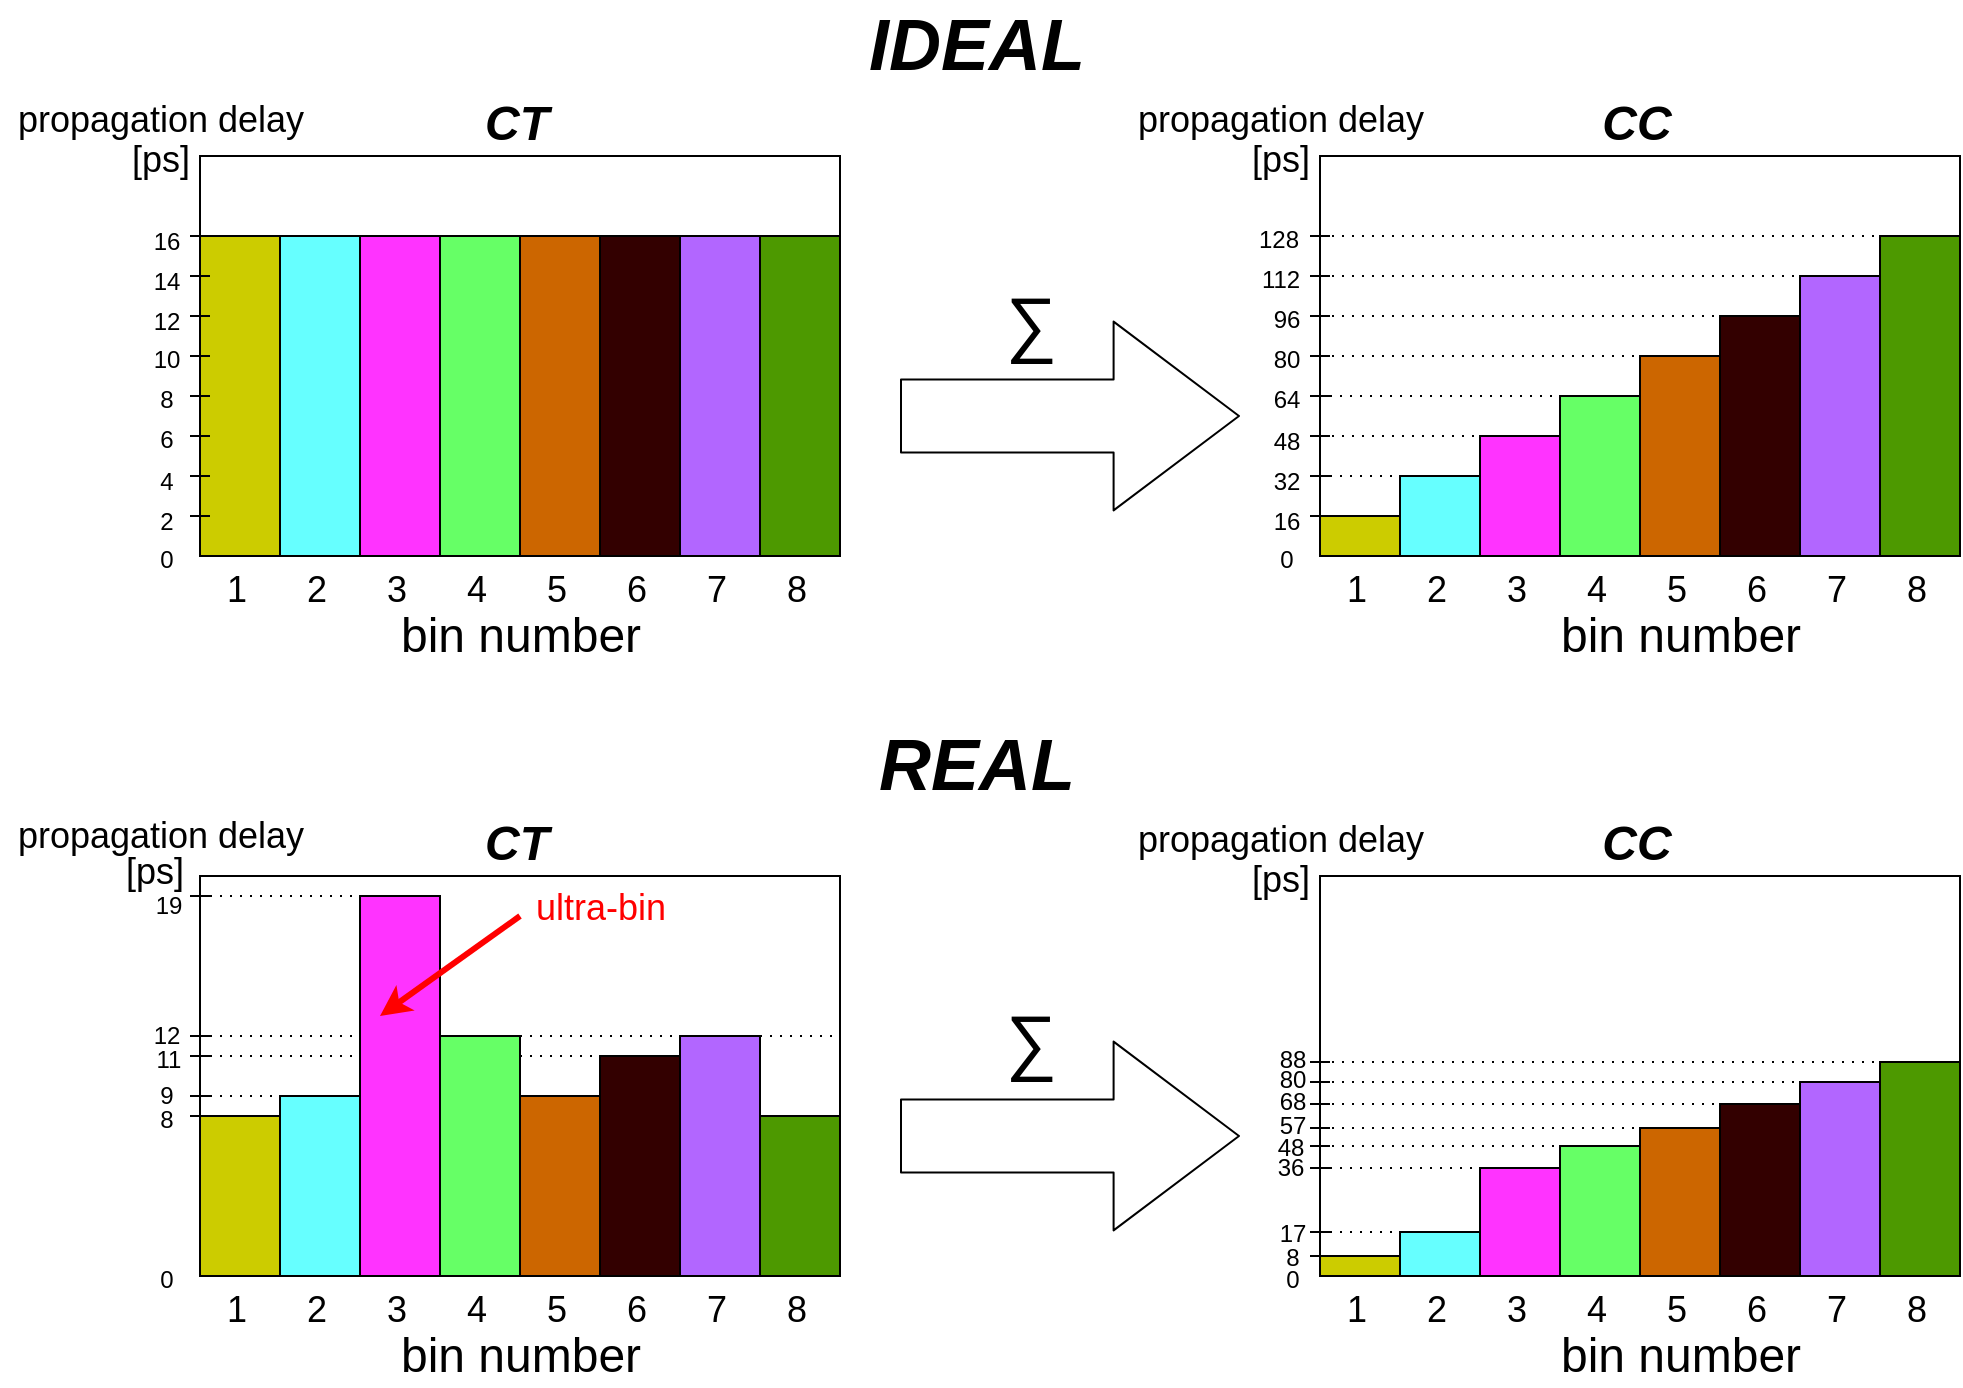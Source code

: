 <mxfile>
    <diagram id="7if9bwsA6u-m23UGoA0P" name="Page-1">
        <mxGraphModel dx="2536" dy="872" grid="1" gridSize="10" guides="1" tooltips="1" connect="1" arrows="1" fold="1" page="1" pageScale="1" pageWidth="850" pageHeight="1100" math="0" shadow="0">
            <root>
                <mxCell id="0"/>
                <mxCell id="1" parent="0"/>
                <mxCell id="2" value="" style="rounded=0;whiteSpace=wrap;html=1;fillColor=none;strokeWidth=1;" parent="1" vertex="1">
                    <mxGeometry x="40" y="80" width="320" height="200" as="geometry"/>
                </mxCell>
                <mxCell id="3" value="&lt;b&gt;&lt;i&gt;&lt;font style=&quot;font-size: 24px&quot; color=&quot;#000000&quot;&gt;CT&lt;/font&gt;&lt;/i&gt;&lt;/b&gt;" style="text;html=1;resizable=0;autosize=1;align=center;verticalAlign=middle;points=[];fillColor=none;strokeColor=none;rounded=0;dashed=1;" parent="1" vertex="1">
                    <mxGeometry x="173" y="54" width="50" height="20" as="geometry"/>
                </mxCell>
                <mxCell id="4" value="" style="rounded=0;whiteSpace=wrap;html=1;fillColor=none;strokeWidth=1;" parent="1" vertex="1">
                    <mxGeometry x="600" y="80" width="320" height="200" as="geometry"/>
                </mxCell>
                <mxCell id="5" value="&lt;b&gt;&lt;i&gt;&lt;font style=&quot;font-size: 24px&quot; color=&quot;#000000&quot;&gt;CC&lt;/font&gt;&lt;/i&gt;&lt;/b&gt;" style="text;html=1;resizable=0;autosize=1;align=center;verticalAlign=middle;points=[];fillColor=none;strokeColor=none;rounded=0;dashed=1;" parent="1" vertex="1">
                    <mxGeometry x="733" y="54" width="50" height="20" as="geometry"/>
                </mxCell>
                <mxCell id="6" value="" style="shape=flexArrow;endArrow=classic;html=1;fontSize=24;width=36.552;endSize=20.566;endWidth=56.861;strokeColor=#000000;" parent="1" edge="1">
                    <mxGeometry width="50" height="50" relative="1" as="geometry">
                        <mxPoint x="390" y="210" as="sourcePoint"/>
                        <mxPoint x="560" y="210" as="targetPoint"/>
                    </mxGeometry>
                </mxCell>
                <mxCell id="9" value="&lt;font color=&quot;#000000&quot; style=&quot;font-size: 18px&quot;&gt;[ps]&lt;/font&gt;" style="text;html=1;resizable=0;autosize=1;align=center;verticalAlign=middle;points=[];fillColor=none;strokeColor=none;rounded=0;dashed=1;fontSize=24;" parent="1" vertex="1">
                    <mxGeometry y="60" width="40" height="40" as="geometry"/>
                </mxCell>
                <mxCell id="11" value="&lt;font color=&quot;#000000&quot;&gt;bin number&lt;/font&gt;" style="text;html=1;resizable=0;autosize=1;align=center;verticalAlign=middle;points=[];fillColor=none;strokeColor=none;rounded=0;dashed=1;fontSize=24;" parent="1" vertex="1">
                    <mxGeometry x="130" y="305" width="140" height="30" as="geometry"/>
                </mxCell>
                <mxCell id="12" value="&lt;font color=&quot;#000000&quot;&gt;bin number&lt;/font&gt;" style="text;html=1;resizable=0;autosize=1;align=center;verticalAlign=middle;points=[];fillColor=none;strokeColor=none;rounded=0;dashed=1;fontSize=24;" parent="1" vertex="1">
                    <mxGeometry x="710" y="305" width="140" height="30" as="geometry"/>
                </mxCell>
                <mxCell id="13" value="" style="rounded=0;whiteSpace=wrap;html=1;fontSize=24;fontColor=#000000;strokeWidth=1;fillColor=#CCCC00;" parent="1" vertex="1">
                    <mxGeometry x="40" y="120" width="40" height="160" as="geometry"/>
                </mxCell>
                <mxCell id="14" value="" style="rounded=0;whiteSpace=wrap;html=1;fontSize=24;fontColor=#000000;strokeWidth=1;fillColor=#66FFFF;" parent="1" vertex="1">
                    <mxGeometry x="80" y="120" width="40" height="160" as="geometry"/>
                </mxCell>
                <mxCell id="15" value="" style="rounded=0;whiteSpace=wrap;html=1;fontSize=24;fontColor=#000000;strokeWidth=1;fillColor=#FF33FF;" parent="1" vertex="1">
                    <mxGeometry x="120" y="120" width="40" height="160" as="geometry"/>
                </mxCell>
                <mxCell id="16" value="" style="rounded=0;whiteSpace=wrap;html=1;fontSize=24;fontColor=#000000;strokeWidth=1;fillColor=#66FF66;" parent="1" vertex="1">
                    <mxGeometry x="160" y="120" width="40" height="160" as="geometry"/>
                </mxCell>
                <mxCell id="17" value="" style="rounded=0;whiteSpace=wrap;html=1;fontSize=24;fontColor=#000000;strokeWidth=1;fillColor=#CC6600;" parent="1" vertex="1">
                    <mxGeometry x="200" y="120" width="40" height="160" as="geometry"/>
                </mxCell>
                <mxCell id="18" value="" style="rounded=0;whiteSpace=wrap;html=1;fontSize=24;fontColor=#000000;strokeWidth=1;fillColor=#330000;" parent="1" vertex="1">
                    <mxGeometry x="240" y="120" width="40" height="160" as="geometry"/>
                </mxCell>
                <mxCell id="19" value="" style="rounded=0;whiteSpace=wrap;html=1;fontSize=24;fontColor=#000000;strokeWidth=1;fillColor=#B266FF;" parent="1" vertex="1">
                    <mxGeometry x="280" y="120" width="40" height="160" as="geometry"/>
                </mxCell>
                <mxCell id="20" value="" style="rounded=0;whiteSpace=wrap;html=1;fontSize=24;fontColor=#000000;strokeWidth=1;fillColor=#4D9900;" parent="1" vertex="1">
                    <mxGeometry x="320" y="120" width="40" height="160" as="geometry"/>
                </mxCell>
                <mxCell id="22" value="" style="rounded=0;whiteSpace=wrap;html=1;fontSize=24;fontColor=#000000;strokeWidth=1;fillColor=#CCCC00;" parent="1" vertex="1">
                    <mxGeometry x="600" y="260" width="40" height="20" as="geometry"/>
                </mxCell>
                <mxCell id="23" value="" style="rounded=0;whiteSpace=wrap;html=1;fontSize=24;fontColor=#000000;strokeWidth=1;fillColor=#66FFFF;" parent="1" vertex="1">
                    <mxGeometry x="640" y="240" width="40" height="40" as="geometry"/>
                </mxCell>
                <mxCell id="24" value="" style="rounded=0;whiteSpace=wrap;html=1;fontSize=24;fontColor=#000000;strokeWidth=1;fillColor=#FF33FF;" parent="1" vertex="1">
                    <mxGeometry x="680" y="220" width="40" height="60" as="geometry"/>
                </mxCell>
                <mxCell id="25" value="" style="rounded=0;whiteSpace=wrap;html=1;fontSize=24;fontColor=#000000;strokeWidth=1;fillColor=#66FF66;" parent="1" vertex="1">
                    <mxGeometry x="720" y="200" width="40" height="80" as="geometry"/>
                </mxCell>
                <mxCell id="26" value="" style="rounded=0;whiteSpace=wrap;html=1;fontSize=24;fontColor=#000000;strokeWidth=1;fillColor=#CC6600;" parent="1" vertex="1">
                    <mxGeometry x="760" y="180" width="40" height="100" as="geometry"/>
                </mxCell>
                <mxCell id="27" value="" style="rounded=0;whiteSpace=wrap;html=1;fontSize=24;fontColor=#000000;strokeWidth=1;fillColor=#330000;" parent="1" vertex="1">
                    <mxGeometry x="800" y="160" width="40" height="120" as="geometry"/>
                </mxCell>
                <mxCell id="28" value="" style="rounded=0;whiteSpace=wrap;html=1;fontSize=24;fontColor=#000000;strokeWidth=1;fillColor=#B266FF;" parent="1" vertex="1">
                    <mxGeometry x="840" y="140" width="40" height="140" as="geometry"/>
                </mxCell>
                <mxCell id="29" value="" style="rounded=0;whiteSpace=wrap;html=1;fontSize=24;fontColor=#000000;strokeWidth=1;fillColor=#4D9900;" parent="1" vertex="1">
                    <mxGeometry x="880" y="120" width="40" height="160" as="geometry"/>
                </mxCell>
                <mxCell id="30" value="&lt;font style=&quot;font-size: 18px&quot;&gt;1&lt;/font&gt;" style="text;html=1;resizable=0;autosize=1;align=center;verticalAlign=middle;points=[];fillColor=none;strokeColor=none;rounded=0;fontSize=24;fontColor=#000000;" parent="1" vertex="1">
                    <mxGeometry x="43" y="275" width="30" height="40" as="geometry"/>
                </mxCell>
                <mxCell id="31" value="&lt;font style=&quot;font-size: 18px&quot;&gt;2&lt;/font&gt;" style="text;html=1;resizable=0;autosize=1;align=center;verticalAlign=middle;points=[];fillColor=none;strokeColor=none;rounded=0;fontSize=24;fontColor=#000000;" parent="1" vertex="1">
                    <mxGeometry x="83" y="275" width="30" height="40" as="geometry"/>
                </mxCell>
                <mxCell id="32" value="&lt;font style=&quot;font-size: 18px&quot;&gt;3&lt;/font&gt;" style="text;html=1;resizable=0;autosize=1;align=center;verticalAlign=middle;points=[];fillColor=none;strokeColor=none;rounded=0;fontSize=24;fontColor=#000000;" parent="1" vertex="1">
                    <mxGeometry x="123" y="275" width="30" height="40" as="geometry"/>
                </mxCell>
                <mxCell id="33" value="&lt;font style=&quot;font-size: 18px&quot;&gt;4&lt;/font&gt;" style="text;html=1;resizable=0;autosize=1;align=center;verticalAlign=middle;points=[];fillColor=none;strokeColor=none;rounded=0;fontSize=24;fontColor=#000000;" parent="1" vertex="1">
                    <mxGeometry x="163" y="275" width="30" height="40" as="geometry"/>
                </mxCell>
                <mxCell id="34" value="&lt;font style=&quot;font-size: 18px&quot;&gt;5&lt;/font&gt;" style="text;html=1;resizable=0;autosize=1;align=center;verticalAlign=middle;points=[];fillColor=none;strokeColor=none;rounded=0;fontSize=24;fontColor=#000000;" parent="1" vertex="1">
                    <mxGeometry x="203" y="275" width="30" height="40" as="geometry"/>
                </mxCell>
                <mxCell id="35" value="&lt;font style=&quot;font-size: 18px&quot;&gt;6&lt;/font&gt;" style="text;html=1;resizable=0;autosize=1;align=center;verticalAlign=middle;points=[];fillColor=none;strokeColor=none;rounded=0;fontSize=24;fontColor=#000000;" parent="1" vertex="1">
                    <mxGeometry x="243" y="275" width="30" height="40" as="geometry"/>
                </mxCell>
                <mxCell id="36" value="&lt;font style=&quot;font-size: 18px&quot;&gt;7&lt;/font&gt;" style="text;html=1;resizable=0;autosize=1;align=center;verticalAlign=middle;points=[];fillColor=none;strokeColor=none;rounded=0;fontSize=24;fontColor=#000000;" parent="1" vertex="1">
                    <mxGeometry x="283" y="275" width="30" height="40" as="geometry"/>
                </mxCell>
                <mxCell id="37" value="&lt;font style=&quot;font-size: 18px&quot;&gt;8&lt;/font&gt;" style="text;html=1;resizable=0;autosize=1;align=center;verticalAlign=middle;points=[];fillColor=none;strokeColor=none;rounded=0;fontSize=24;fontColor=#000000;" parent="1" vertex="1">
                    <mxGeometry x="323" y="275" width="30" height="40" as="geometry"/>
                </mxCell>
                <mxCell id="46" value="" style="endArrow=none;html=1;fontSize=24;fontColor=#000000;" parent="1" edge="1">
                    <mxGeometry width="50" height="50" relative="1" as="geometry">
                        <mxPoint x="35" y="260" as="sourcePoint"/>
                        <mxPoint x="45" y="260" as="targetPoint"/>
                    </mxGeometry>
                </mxCell>
                <mxCell id="55" value="" style="endArrow=none;html=1;fontSize=24;fontColor=#000000;" parent="1" edge="1">
                    <mxGeometry width="50" height="50" relative="1" as="geometry">
                        <mxPoint x="35" y="240" as="sourcePoint"/>
                        <mxPoint x="45" y="240" as="targetPoint"/>
                    </mxGeometry>
                </mxCell>
                <mxCell id="56" value="" style="endArrow=none;html=1;fontSize=24;fontColor=#000000;" parent="1" edge="1">
                    <mxGeometry width="50" height="50" relative="1" as="geometry">
                        <mxPoint x="35" y="220" as="sourcePoint"/>
                        <mxPoint x="45" y="220" as="targetPoint"/>
                    </mxGeometry>
                </mxCell>
                <mxCell id="57" value="" style="endArrow=none;html=1;fontSize=24;fontColor=#000000;" parent="1" edge="1">
                    <mxGeometry width="50" height="50" relative="1" as="geometry">
                        <mxPoint x="35" y="200" as="sourcePoint"/>
                        <mxPoint x="45" y="200" as="targetPoint"/>
                    </mxGeometry>
                </mxCell>
                <mxCell id="58" value="" style="endArrow=none;html=1;fontSize=24;fontColor=#000000;" parent="1" edge="1">
                    <mxGeometry width="50" height="50" relative="1" as="geometry">
                        <mxPoint x="35" y="180" as="sourcePoint"/>
                        <mxPoint x="45" y="180" as="targetPoint"/>
                    </mxGeometry>
                </mxCell>
                <mxCell id="59" value="" style="endArrow=none;html=1;fontSize=24;fontColor=#000000;" parent="1" edge="1">
                    <mxGeometry width="50" height="50" relative="1" as="geometry">
                        <mxPoint x="35" y="160" as="sourcePoint"/>
                        <mxPoint x="45" y="160" as="targetPoint"/>
                    </mxGeometry>
                </mxCell>
                <mxCell id="60" value="" style="endArrow=none;html=1;fontSize=24;fontColor=#000000;" parent="1" edge="1">
                    <mxGeometry width="50" height="50" relative="1" as="geometry">
                        <mxPoint x="35" y="140" as="sourcePoint"/>
                        <mxPoint x="45" y="140" as="targetPoint"/>
                    </mxGeometry>
                </mxCell>
                <mxCell id="61" value="" style="endArrow=none;html=1;fontSize=24;fontColor=#000000;" parent="1" edge="1">
                    <mxGeometry width="50" height="50" relative="1" as="geometry">
                        <mxPoint x="35" y="120" as="sourcePoint"/>
                        <mxPoint x="45" y="120" as="targetPoint"/>
                    </mxGeometry>
                </mxCell>
                <mxCell id="63" value="" style="endArrow=none;html=1;fontSize=24;fontColor=#000000;" parent="1" edge="1">
                    <mxGeometry width="50" height="50" relative="1" as="geometry">
                        <mxPoint x="595" y="260" as="sourcePoint"/>
                        <mxPoint x="605" y="260" as="targetPoint"/>
                    </mxGeometry>
                </mxCell>
                <mxCell id="64" value="" style="endArrow=none;html=1;fontSize=24;fontColor=#000000;" parent="1" edge="1">
                    <mxGeometry width="50" height="50" relative="1" as="geometry">
                        <mxPoint x="595" y="240" as="sourcePoint"/>
                        <mxPoint x="605" y="240" as="targetPoint"/>
                    </mxGeometry>
                </mxCell>
                <mxCell id="65" value="" style="endArrow=none;html=1;fontSize=24;fontColor=#000000;" parent="1" edge="1">
                    <mxGeometry width="50" height="50" relative="1" as="geometry">
                        <mxPoint x="595" y="220" as="sourcePoint"/>
                        <mxPoint x="605" y="220" as="targetPoint"/>
                    </mxGeometry>
                </mxCell>
                <mxCell id="66" value="" style="endArrow=none;html=1;fontSize=24;fontColor=#000000;" parent="1" edge="1">
                    <mxGeometry width="50" height="50" relative="1" as="geometry">
                        <mxPoint x="595" y="200" as="sourcePoint"/>
                        <mxPoint x="605" y="200" as="targetPoint"/>
                    </mxGeometry>
                </mxCell>
                <mxCell id="67" value="" style="endArrow=none;html=1;fontSize=24;fontColor=#000000;" parent="1" edge="1">
                    <mxGeometry width="50" height="50" relative="1" as="geometry">
                        <mxPoint x="595" y="180" as="sourcePoint"/>
                        <mxPoint x="605" y="180" as="targetPoint"/>
                    </mxGeometry>
                </mxCell>
                <mxCell id="68" value="" style="endArrow=none;html=1;fontSize=24;fontColor=#000000;" parent="1" edge="1">
                    <mxGeometry width="50" height="50" relative="1" as="geometry">
                        <mxPoint x="595" y="160" as="sourcePoint"/>
                        <mxPoint x="605" y="160" as="targetPoint"/>
                    </mxGeometry>
                </mxCell>
                <mxCell id="69" value="" style="endArrow=none;html=1;fontSize=24;fontColor=#000000;" parent="1" edge="1">
                    <mxGeometry width="50" height="50" relative="1" as="geometry">
                        <mxPoint x="595" y="140" as="sourcePoint"/>
                        <mxPoint x="605" y="140" as="targetPoint"/>
                    </mxGeometry>
                </mxCell>
                <mxCell id="70" value="" style="endArrow=none;html=1;fontSize=24;fontColor=#000000;" parent="1" edge="1">
                    <mxGeometry width="50" height="50" relative="1" as="geometry">
                        <mxPoint x="595" y="120" as="sourcePoint"/>
                        <mxPoint x="605" y="120" as="targetPoint"/>
                    </mxGeometry>
                </mxCell>
                <mxCell id="72" value="&lt;font style=&quot;font-size: 12px&quot;&gt;16&lt;/font&gt;" style="text;html=1;resizable=0;autosize=1;align=center;verticalAlign=middle;points=[];fillColor=none;strokeColor=none;rounded=0;fontSize=24;fontColor=#000000;" parent="1" vertex="1">
                    <mxGeometry x="8" y="99" width="30" height="40" as="geometry"/>
                </mxCell>
                <mxCell id="73" value="&lt;font style=&quot;font-size: 12px&quot;&gt;8&lt;/font&gt;" style="text;html=1;resizable=0;autosize=1;align=center;verticalAlign=middle;points=[];fillColor=none;strokeColor=none;rounded=0;fontSize=24;fontColor=#000000;" parent="1" vertex="1">
                    <mxGeometry x="13" y="178" width="20" height="40" as="geometry"/>
                </mxCell>
                <mxCell id="74" value="&lt;font color=&quot;#000000&quot; style=&quot;font-size: 18px&quot;&gt;propagation delay&lt;/font&gt;" style="text;html=1;resizable=0;autosize=1;align=center;verticalAlign=middle;points=[];fillColor=none;strokeColor=none;rounded=0;dashed=1;fontSize=24;" parent="1" vertex="1">
                    <mxGeometry x="-60" y="40" width="160" height="40" as="geometry"/>
                </mxCell>
                <mxCell id="75" value="&lt;font style=&quot;font-size: 12px&quot;&gt;0&lt;/font&gt;" style="text;html=1;resizable=0;autosize=1;align=center;verticalAlign=middle;points=[];fillColor=none;strokeColor=none;rounded=0;fontSize=24;fontColor=#000000;" parent="1" vertex="1">
                    <mxGeometry x="13" y="258" width="20" height="40" as="geometry"/>
                </mxCell>
                <mxCell id="76" value="&lt;font color=&quot;#000000&quot; style=&quot;font-size: 18px&quot;&gt;[ps]&lt;/font&gt;" style="text;html=1;resizable=0;autosize=1;align=center;verticalAlign=middle;points=[];fillColor=none;strokeColor=none;rounded=0;dashed=1;fontSize=24;" parent="1" vertex="1">
                    <mxGeometry x="560" y="60" width="40" height="40" as="geometry"/>
                </mxCell>
                <mxCell id="77" value="&lt;font color=&quot;#000000&quot; style=&quot;font-size: 18px&quot;&gt;propagation delay&lt;/font&gt;" style="text;html=1;resizable=0;autosize=1;align=center;verticalAlign=middle;points=[];fillColor=none;strokeColor=none;rounded=0;dashed=1;fontSize=24;" parent="1" vertex="1">
                    <mxGeometry x="500" y="40" width="160" height="40" as="geometry"/>
                </mxCell>
                <mxCell id="79" value="&lt;font style=&quot;font-size: 12px&quot;&gt;2&lt;/font&gt;" style="text;html=1;resizable=0;autosize=1;align=center;verticalAlign=middle;points=[];fillColor=none;strokeColor=none;rounded=0;fontSize=24;fontColor=#000000;" parent="1" vertex="1">
                    <mxGeometry x="13" y="239" width="20" height="40" as="geometry"/>
                </mxCell>
                <mxCell id="80" value="&lt;font style=&quot;font-size: 12px&quot;&gt;4&lt;/font&gt;" style="text;html=1;resizable=0;autosize=1;align=center;verticalAlign=middle;points=[];fillColor=none;strokeColor=none;rounded=0;fontSize=24;fontColor=#000000;" parent="1" vertex="1">
                    <mxGeometry x="13" y="219" width="20" height="40" as="geometry"/>
                </mxCell>
                <mxCell id="81" value="&lt;font style=&quot;font-size: 12px&quot;&gt;6&lt;/font&gt;" style="text;html=1;resizable=0;autosize=1;align=center;verticalAlign=middle;points=[];fillColor=none;strokeColor=none;rounded=0;fontSize=24;fontColor=#000000;" parent="1" vertex="1">
                    <mxGeometry x="13" y="198" width="20" height="40" as="geometry"/>
                </mxCell>
                <mxCell id="82" value="&lt;font style=&quot;font-size: 12px&quot;&gt;10&lt;/font&gt;" style="text;html=1;resizable=0;autosize=1;align=center;verticalAlign=middle;points=[];fillColor=none;strokeColor=none;rounded=0;fontSize=24;fontColor=#000000;" parent="1" vertex="1">
                    <mxGeometry x="8" y="158" width="30" height="40" as="geometry"/>
                </mxCell>
                <mxCell id="83" value="&lt;font style=&quot;font-size: 12px&quot;&gt;12&lt;/font&gt;" style="text;html=1;resizable=0;autosize=1;align=center;verticalAlign=middle;points=[];fillColor=none;strokeColor=none;rounded=0;fontSize=24;fontColor=#000000;" parent="1" vertex="1">
                    <mxGeometry x="8" y="139" width="30" height="40" as="geometry"/>
                </mxCell>
                <mxCell id="84" value="&lt;font style=&quot;font-size: 12px&quot;&gt;14&lt;/font&gt;" style="text;html=1;resizable=0;autosize=1;align=center;verticalAlign=middle;points=[];fillColor=none;strokeColor=none;rounded=0;fontSize=24;fontColor=#000000;" parent="1" vertex="1">
                    <mxGeometry x="8" y="119" width="30" height="40" as="geometry"/>
                </mxCell>
                <mxCell id="85" value="&lt;font style=&quot;font-size: 18px&quot;&gt;1&lt;/font&gt;" style="text;html=1;resizable=0;autosize=1;align=center;verticalAlign=middle;points=[];fillColor=none;strokeColor=none;rounded=0;fontSize=24;fontColor=#000000;" parent="1" vertex="1">
                    <mxGeometry x="603" y="275" width="30" height="40" as="geometry"/>
                </mxCell>
                <mxCell id="86" value="&lt;font style=&quot;font-size: 18px&quot;&gt;2&lt;/font&gt;" style="text;html=1;resizable=0;autosize=1;align=center;verticalAlign=middle;points=[];fillColor=none;strokeColor=none;rounded=0;fontSize=24;fontColor=#000000;" parent="1" vertex="1">
                    <mxGeometry x="643" y="275" width="30" height="40" as="geometry"/>
                </mxCell>
                <mxCell id="87" value="&lt;font style=&quot;font-size: 18px&quot;&gt;3&lt;/font&gt;" style="text;html=1;resizable=0;autosize=1;align=center;verticalAlign=middle;points=[];fillColor=none;strokeColor=none;rounded=0;fontSize=24;fontColor=#000000;" parent="1" vertex="1">
                    <mxGeometry x="683" y="275" width="30" height="40" as="geometry"/>
                </mxCell>
                <mxCell id="88" value="&lt;font style=&quot;font-size: 18px&quot;&gt;4&lt;/font&gt;" style="text;html=1;resizable=0;autosize=1;align=center;verticalAlign=middle;points=[];fillColor=none;strokeColor=none;rounded=0;fontSize=24;fontColor=#000000;" parent="1" vertex="1">
                    <mxGeometry x="723" y="275" width="30" height="40" as="geometry"/>
                </mxCell>
                <mxCell id="89" value="&lt;font style=&quot;font-size: 18px&quot;&gt;5&lt;/font&gt;" style="text;html=1;resizable=0;autosize=1;align=center;verticalAlign=middle;points=[];fillColor=none;strokeColor=none;rounded=0;fontSize=24;fontColor=#000000;" parent="1" vertex="1">
                    <mxGeometry x="763" y="275" width="30" height="40" as="geometry"/>
                </mxCell>
                <mxCell id="90" value="&lt;font style=&quot;font-size: 18px&quot;&gt;6&lt;/font&gt;" style="text;html=1;resizable=0;autosize=1;align=center;verticalAlign=middle;points=[];fillColor=none;strokeColor=none;rounded=0;fontSize=24;fontColor=#000000;" parent="1" vertex="1">
                    <mxGeometry x="803" y="275" width="30" height="40" as="geometry"/>
                </mxCell>
                <mxCell id="91" value="&lt;font style=&quot;font-size: 18px&quot;&gt;7&lt;/font&gt;" style="text;html=1;resizable=0;autosize=1;align=center;verticalAlign=middle;points=[];fillColor=none;strokeColor=none;rounded=0;fontSize=24;fontColor=#000000;" parent="1" vertex="1">
                    <mxGeometry x="843" y="275" width="30" height="40" as="geometry"/>
                </mxCell>
                <mxCell id="92" value="&lt;font style=&quot;font-size: 18px&quot;&gt;8&lt;/font&gt;" style="text;html=1;resizable=0;autosize=1;align=center;verticalAlign=middle;points=[];fillColor=none;strokeColor=none;rounded=0;fontSize=24;fontColor=#000000;" parent="1" vertex="1">
                    <mxGeometry x="883" y="275" width="30" height="40" as="geometry"/>
                </mxCell>
                <mxCell id="94" value="&lt;font style=&quot;font-size: 12px&quot;&gt;0&lt;/font&gt;" style="text;html=1;resizable=0;autosize=1;align=center;verticalAlign=middle;points=[];fillColor=none;strokeColor=none;rounded=0;fontSize=24;fontColor=#000000;" parent="1" vertex="1">
                    <mxGeometry x="573" y="258" width="20" height="40" as="geometry"/>
                </mxCell>
                <mxCell id="95" value="&lt;font style=&quot;font-size: 12px&quot;&gt;32&lt;/font&gt;" style="text;html=1;resizable=0;autosize=1;align=center;verticalAlign=middle;points=[];fillColor=none;strokeColor=none;rounded=0;fontSize=24;fontColor=#000000;" parent="1" vertex="1">
                    <mxGeometry x="568" y="219" width="30" height="40" as="geometry"/>
                </mxCell>
                <mxCell id="96" value="&lt;font style=&quot;font-size: 12px&quot;&gt;48&lt;/font&gt;" style="text;html=1;resizable=0;autosize=1;align=center;verticalAlign=middle;points=[];fillColor=none;strokeColor=none;rounded=0;fontSize=24;fontColor=#000000;" parent="1" vertex="1">
                    <mxGeometry x="568" y="199" width="30" height="40" as="geometry"/>
                </mxCell>
                <mxCell id="100" value="&lt;font style=&quot;font-size: 12px&quot;&gt;16&lt;/font&gt;" style="text;html=1;resizable=0;autosize=1;align=center;verticalAlign=middle;points=[];fillColor=none;strokeColor=none;rounded=0;fontSize=24;fontColor=#000000;" parent="1" vertex="1">
                    <mxGeometry x="568" y="239" width="30" height="40" as="geometry"/>
                </mxCell>
                <mxCell id="101" value="&lt;font style=&quot;font-size: 12px&quot;&gt;64&lt;/font&gt;" style="text;html=1;resizable=0;autosize=1;align=center;verticalAlign=middle;points=[];fillColor=none;strokeColor=none;rounded=0;fontSize=24;fontColor=#000000;" parent="1" vertex="1">
                    <mxGeometry x="568" y="178" width="30" height="40" as="geometry"/>
                </mxCell>
                <mxCell id="102" value="&lt;font style=&quot;font-size: 12px&quot;&gt;80&lt;/font&gt;" style="text;html=1;resizable=0;autosize=1;align=center;verticalAlign=middle;points=[];fillColor=none;strokeColor=none;rounded=0;fontSize=24;fontColor=#000000;" parent="1" vertex="1">
                    <mxGeometry x="568" y="158" width="30" height="40" as="geometry"/>
                </mxCell>
                <mxCell id="103" value="&lt;font style=&quot;font-size: 12px&quot;&gt;96&lt;/font&gt;" style="text;html=1;resizable=0;autosize=1;align=center;verticalAlign=middle;points=[];fillColor=none;strokeColor=none;rounded=0;fontSize=24;fontColor=#000000;" parent="1" vertex="1">
                    <mxGeometry x="568" y="138" width="30" height="40" as="geometry"/>
                </mxCell>
                <mxCell id="104" value="&lt;font style=&quot;font-size: 12px&quot;&gt;112&lt;/font&gt;" style="text;html=1;resizable=0;autosize=1;align=center;verticalAlign=middle;points=[];fillColor=none;strokeColor=none;rounded=0;fontSize=24;fontColor=#000000;" parent="1" vertex="1">
                    <mxGeometry x="565" y="118" width="30" height="40" as="geometry"/>
                </mxCell>
                <mxCell id="105" value="&lt;font style=&quot;font-size: 12px&quot;&gt;128&lt;/font&gt;" style="text;html=1;resizable=0;autosize=1;align=center;verticalAlign=middle;points=[];fillColor=none;strokeColor=none;rounded=0;fontSize=24;fontColor=#000000;" parent="1" vertex="1">
                    <mxGeometry x="559" y="98" width="40" height="40" as="geometry"/>
                </mxCell>
                <mxCell id="106" value="" style="endArrow=none;html=1;fontSize=18;fontColor=#000000;dashed=1;dashPattern=1 4;" parent="1" edge="1">
                    <mxGeometry width="50" height="50" relative="1" as="geometry">
                        <mxPoint x="600" y="240" as="sourcePoint"/>
                        <mxPoint x="640" y="240" as="targetPoint"/>
                    </mxGeometry>
                </mxCell>
                <mxCell id="107" value="" style="endArrow=none;html=1;fontSize=18;fontColor=#000000;dashed=1;dashPattern=1 4;" parent="1" edge="1">
                    <mxGeometry width="50" height="50" relative="1" as="geometry">
                        <mxPoint x="601" y="220" as="sourcePoint"/>
                        <mxPoint x="681" y="220" as="targetPoint"/>
                    </mxGeometry>
                </mxCell>
                <mxCell id="108" value="" style="endArrow=none;html=1;fontSize=18;fontColor=#000000;dashed=1;dashPattern=1 4;" parent="1" edge="1">
                    <mxGeometry width="50" height="50" relative="1" as="geometry">
                        <mxPoint x="600" y="200" as="sourcePoint"/>
                        <mxPoint x="720" y="200" as="targetPoint"/>
                    </mxGeometry>
                </mxCell>
                <mxCell id="109" value="" style="endArrow=none;html=1;fontSize=18;fontColor=#000000;dashed=1;dashPattern=1 4;" parent="1" edge="1">
                    <mxGeometry width="50" height="50" relative="1" as="geometry">
                        <mxPoint x="601" y="180.0" as="sourcePoint"/>
                        <mxPoint x="760" y="180" as="targetPoint"/>
                    </mxGeometry>
                </mxCell>
                <mxCell id="110" value="" style="endArrow=none;html=1;fontSize=18;fontColor=#000000;dashed=1;dashPattern=1 4;" parent="1" edge="1">
                    <mxGeometry width="50" height="50" relative="1" as="geometry">
                        <mxPoint x="601.0" y="160" as="sourcePoint"/>
                        <mxPoint x="800" y="160" as="targetPoint"/>
                    </mxGeometry>
                </mxCell>
                <mxCell id="111" value="" style="endArrow=none;html=1;fontSize=18;fontColor=#000000;dashed=1;dashPattern=1 4;" parent="1" edge="1">
                    <mxGeometry width="50" height="50" relative="1" as="geometry">
                        <mxPoint x="601.0" y="140" as="sourcePoint"/>
                        <mxPoint x="840" y="140" as="targetPoint"/>
                    </mxGeometry>
                </mxCell>
                <mxCell id="112" value="" style="endArrow=none;html=1;fontSize=18;fontColor=#000000;dashed=1;dashPattern=1 4;" parent="1" edge="1">
                    <mxGeometry width="50" height="50" relative="1" as="geometry">
                        <mxPoint x="601.0" y="120" as="sourcePoint"/>
                        <mxPoint x="880" y="120" as="targetPoint"/>
                    </mxGeometry>
                </mxCell>
                <mxCell id="113" value="&lt;b&gt;&lt;i&gt;&lt;font style=&quot;font-size: 36px&quot; color=&quot;#000000&quot;&gt;IDEAL&lt;/font&gt;&lt;/i&gt;&lt;/b&gt;" style="text;html=1;resizable=0;autosize=1;align=center;verticalAlign=middle;points=[];fillColor=none;strokeColor=none;rounded=0;dashed=1;" parent="1" vertex="1">
                    <mxGeometry x="368" y="9" width="120" height="30" as="geometry"/>
                </mxCell>
                <mxCell id="176" value="&lt;b&gt;&lt;i&gt;&lt;font style=&quot;font-size: 36px&quot; color=&quot;#000000&quot;&gt;REAL&lt;/font&gt;&lt;/i&gt;&lt;/b&gt;" style="text;html=1;resizable=0;autosize=1;align=center;verticalAlign=middle;points=[];fillColor=none;strokeColor=none;rounded=0;dashed=1;" parent="1" vertex="1">
                    <mxGeometry x="373" y="369" width="110" height="30" as="geometry"/>
                </mxCell>
                <mxCell id="227" value="" style="endArrow=none;html=1;fontSize=18;fontColor=#FF0000;strokeColor=#000000;strokeWidth=3;" parent="1" edge="1">
                    <mxGeometry width="50" height="50" relative="1" as="geometry">
                        <mxPoint x="460" y="270" as="sourcePoint"/>
                        <mxPoint x="460" y="270" as="targetPoint"/>
                    </mxGeometry>
                </mxCell>
                <mxCell id="229" value="&lt;font color=&quot;#000000&quot; style=&quot;font-size: 36px&quot;&gt;&lt;i&gt;∑&lt;/i&gt;&lt;/font&gt;" style="text;whiteSpace=wrap;html=1;fontSize=18;fontColor=#FF0000;" parent="1" vertex="1">
                    <mxGeometry x="440" y="135" width="40" height="40" as="geometry"/>
                </mxCell>
                <mxCell id="231" value="" style="group" vertex="1" connectable="0" parent="1">
                    <mxGeometry x="-60" y="398" width="980" height="297" as="geometry"/>
                </mxCell>
                <mxCell id="114" value="" style="rounded=0;whiteSpace=wrap;html=1;fillColor=none;strokeWidth=1;" parent="231" vertex="1">
                    <mxGeometry x="100" y="42" width="320" height="200" as="geometry"/>
                </mxCell>
                <mxCell id="115" value="&lt;b&gt;&lt;i&gt;&lt;font style=&quot;font-size: 24px&quot; color=&quot;#000000&quot;&gt;CT&lt;/font&gt;&lt;/i&gt;&lt;/b&gt;" style="text;html=1;resizable=0;autosize=1;align=center;verticalAlign=middle;points=[];fillColor=none;strokeColor=none;rounded=0;dashed=1;" parent="231" vertex="1">
                    <mxGeometry x="233" y="16" width="50" height="20" as="geometry"/>
                </mxCell>
                <mxCell id="116" value="" style="rounded=0;whiteSpace=wrap;html=1;fillColor=none;strokeWidth=1;" parent="231" vertex="1">
                    <mxGeometry x="660" y="42" width="320" height="200" as="geometry"/>
                </mxCell>
                <mxCell id="117" value="&lt;b&gt;&lt;i&gt;&lt;font style=&quot;font-size: 24px&quot; color=&quot;#000000&quot;&gt;CC&lt;/font&gt;&lt;/i&gt;&lt;/b&gt;" style="text;html=1;resizable=0;autosize=1;align=center;verticalAlign=middle;points=[];fillColor=none;strokeColor=none;rounded=0;dashed=1;" parent="231" vertex="1">
                    <mxGeometry x="793" y="16" width="50" height="20" as="geometry"/>
                </mxCell>
                <mxCell id="118" value="" style="shape=flexArrow;endArrow=classic;html=1;fontSize=24;width=36.552;endSize=20.566;endWidth=56.861;strokeColor=#000000;" parent="231" edge="1">
                    <mxGeometry width="50" height="50" relative="1" as="geometry">
                        <mxPoint x="450" y="172" as="sourcePoint"/>
                        <mxPoint x="620" y="172" as="targetPoint"/>
                    </mxGeometry>
                </mxCell>
                <mxCell id="120" value="&lt;font color=&quot;#000000&quot; style=&quot;font-size: 18px&quot;&gt;[ps]&lt;/font&gt;" style="text;html=1;resizable=0;autosize=1;align=center;verticalAlign=middle;points=[];fillColor=none;strokeColor=none;rounded=0;dashed=1;fontSize=24;" parent="231" vertex="1">
                    <mxGeometry x="57" y="18" width="40" height="40" as="geometry"/>
                </mxCell>
                <mxCell id="121" value="&lt;font color=&quot;#000000&quot;&gt;bin number&lt;/font&gt;" style="text;html=1;resizable=0;autosize=1;align=center;verticalAlign=middle;points=[];fillColor=none;strokeColor=none;rounded=0;dashed=1;fontSize=24;" parent="231" vertex="1">
                    <mxGeometry x="190" y="267" width="140" height="30" as="geometry"/>
                </mxCell>
                <mxCell id="122" value="&lt;font color=&quot;#000000&quot;&gt;bin number&lt;/font&gt;" style="text;html=1;resizable=0;autosize=1;align=center;verticalAlign=middle;points=[];fillColor=none;strokeColor=none;rounded=0;dashed=1;fontSize=24;" parent="231" vertex="1">
                    <mxGeometry x="770" y="267" width="140" height="30" as="geometry"/>
                </mxCell>
                <mxCell id="123" value="" style="rounded=0;whiteSpace=wrap;html=1;fontSize=24;fontColor=#000000;strokeWidth=1;fillColor=#CCCC00;" parent="231" vertex="1">
                    <mxGeometry x="100" y="162" width="40" height="80" as="geometry"/>
                </mxCell>
                <mxCell id="124" value="" style="rounded=0;whiteSpace=wrap;html=1;fontSize=24;fontColor=#000000;strokeWidth=1;fillColor=#66FFFF;" parent="231" vertex="1">
                    <mxGeometry x="140" y="152" width="40" height="90" as="geometry"/>
                </mxCell>
                <mxCell id="125" value="" style="rounded=0;whiteSpace=wrap;html=1;fontSize=24;fontColor=#000000;strokeWidth=1;fillColor=#FF33FF;" parent="231" vertex="1">
                    <mxGeometry x="180" y="52" width="40" height="190" as="geometry"/>
                </mxCell>
                <mxCell id="126" value="" style="rounded=0;whiteSpace=wrap;html=1;fontSize=24;fontColor=#000000;strokeWidth=1;fillColor=#66FF66;" parent="231" vertex="1">
                    <mxGeometry x="220" y="122" width="40" height="120" as="geometry"/>
                </mxCell>
                <mxCell id="127" value="" style="rounded=0;whiteSpace=wrap;html=1;fontSize=24;fontColor=#000000;strokeWidth=1;fillColor=#CC6600;" parent="231" vertex="1">
                    <mxGeometry x="260" y="152" width="40" height="90" as="geometry"/>
                </mxCell>
                <mxCell id="128" value="" style="rounded=0;whiteSpace=wrap;html=1;fontSize=24;fontColor=#000000;strokeWidth=1;fillColor=#330000;" parent="231" vertex="1">
                    <mxGeometry x="300" y="132" width="40" height="110" as="geometry"/>
                </mxCell>
                <mxCell id="129" value="" style="rounded=0;whiteSpace=wrap;html=1;fontSize=24;fontColor=#000000;strokeWidth=1;fillColor=#B266FF;" parent="231" vertex="1">
                    <mxGeometry x="340" y="122" width="40" height="120" as="geometry"/>
                </mxCell>
                <mxCell id="130" value="" style="rounded=0;whiteSpace=wrap;html=1;fontSize=24;fontColor=#000000;strokeWidth=1;fillColor=#4D9900;" parent="231" vertex="1">
                    <mxGeometry x="380" y="162" width="40" height="80" as="geometry"/>
                </mxCell>
                <mxCell id="131" value="" style="rounded=0;whiteSpace=wrap;html=1;fontSize=24;fontColor=#000000;strokeWidth=1;fillColor=#CCCC00;" parent="231" vertex="1">
                    <mxGeometry x="660" y="232" width="40" height="10" as="geometry"/>
                </mxCell>
                <mxCell id="132" value="" style="rounded=0;whiteSpace=wrap;html=1;fontSize=24;fontColor=#000000;strokeWidth=1;fillColor=#66FFFF;" parent="231" vertex="1">
                    <mxGeometry x="700" y="220" width="40" height="22" as="geometry"/>
                </mxCell>
                <mxCell id="133" value="" style="rounded=0;whiteSpace=wrap;html=1;fontSize=24;fontColor=#000000;strokeWidth=1;fillColor=#FF33FF;" parent="231" vertex="1">
                    <mxGeometry x="740" y="188" width="40" height="54" as="geometry"/>
                </mxCell>
                <mxCell id="134" value="" style="rounded=0;whiteSpace=wrap;html=1;fontSize=24;fontColor=#000000;strokeWidth=1;fillColor=#66FF66;" parent="231" vertex="1">
                    <mxGeometry x="780" y="177" width="40" height="65" as="geometry"/>
                </mxCell>
                <mxCell id="135" value="" style="rounded=0;whiteSpace=wrap;html=1;fontSize=24;fontColor=#000000;strokeWidth=1;fillColor=#CC6600;" parent="231" vertex="1">
                    <mxGeometry x="820" y="168" width="40" height="74" as="geometry"/>
                </mxCell>
                <mxCell id="136" value="" style="rounded=0;whiteSpace=wrap;html=1;fontSize=24;fontColor=#000000;strokeWidth=1;fillColor=#330000;" parent="231" vertex="1">
                    <mxGeometry x="860" y="156" width="40" height="86" as="geometry"/>
                </mxCell>
                <mxCell id="137" value="" style="rounded=0;whiteSpace=wrap;html=1;fontSize=24;fontColor=#000000;strokeWidth=1;fillColor=#B266FF;" parent="231" vertex="1">
                    <mxGeometry x="900" y="145" width="40" height="97" as="geometry"/>
                </mxCell>
                <mxCell id="138" value="" style="rounded=0;whiteSpace=wrap;html=1;fontSize=24;fontColor=#000000;strokeWidth=1;fillColor=#4D9900;" parent="231" vertex="1">
                    <mxGeometry x="940" y="135" width="40" height="107" as="geometry"/>
                </mxCell>
                <mxCell id="139" value="&lt;font style=&quot;font-size: 18px&quot;&gt;1&lt;/font&gt;" style="text;html=1;resizable=0;autosize=1;align=center;verticalAlign=middle;points=[];fillColor=none;strokeColor=none;rounded=0;fontSize=24;fontColor=#000000;" parent="231" vertex="1">
                    <mxGeometry x="103" y="237" width="30" height="40" as="geometry"/>
                </mxCell>
                <mxCell id="140" value="&lt;font style=&quot;font-size: 18px&quot;&gt;2&lt;/font&gt;" style="text;html=1;resizable=0;autosize=1;align=center;verticalAlign=middle;points=[];fillColor=none;strokeColor=none;rounded=0;fontSize=24;fontColor=#000000;" parent="231" vertex="1">
                    <mxGeometry x="143" y="237" width="30" height="40" as="geometry"/>
                </mxCell>
                <mxCell id="141" value="&lt;font style=&quot;font-size: 18px&quot;&gt;3&lt;/font&gt;" style="text;html=1;resizable=0;autosize=1;align=center;verticalAlign=middle;points=[];fillColor=none;strokeColor=none;rounded=0;fontSize=24;fontColor=#000000;" parent="231" vertex="1">
                    <mxGeometry x="183" y="237" width="30" height="40" as="geometry"/>
                </mxCell>
                <mxCell id="142" value="&lt;font style=&quot;font-size: 18px&quot;&gt;4&lt;/font&gt;" style="text;html=1;resizable=0;autosize=1;align=center;verticalAlign=middle;points=[];fillColor=none;strokeColor=none;rounded=0;fontSize=24;fontColor=#000000;" parent="231" vertex="1">
                    <mxGeometry x="223" y="237" width="30" height="40" as="geometry"/>
                </mxCell>
                <mxCell id="143" value="&lt;font style=&quot;font-size: 18px&quot;&gt;5&lt;/font&gt;" style="text;html=1;resizable=0;autosize=1;align=center;verticalAlign=middle;points=[];fillColor=none;strokeColor=none;rounded=0;fontSize=24;fontColor=#000000;" parent="231" vertex="1">
                    <mxGeometry x="263" y="237" width="30" height="40" as="geometry"/>
                </mxCell>
                <mxCell id="144" value="&lt;font style=&quot;font-size: 18px&quot;&gt;6&lt;/font&gt;" style="text;html=1;resizable=0;autosize=1;align=center;verticalAlign=middle;points=[];fillColor=none;strokeColor=none;rounded=0;fontSize=24;fontColor=#000000;" parent="231" vertex="1">
                    <mxGeometry x="303" y="237" width="30" height="40" as="geometry"/>
                </mxCell>
                <mxCell id="145" value="&lt;font style=&quot;font-size: 18px&quot;&gt;7&lt;/font&gt;" style="text;html=1;resizable=0;autosize=1;align=center;verticalAlign=middle;points=[];fillColor=none;strokeColor=none;rounded=0;fontSize=24;fontColor=#000000;" parent="231" vertex="1">
                    <mxGeometry x="343" y="237" width="30" height="40" as="geometry"/>
                </mxCell>
                <mxCell id="146" value="&lt;font style=&quot;font-size: 18px&quot;&gt;8&lt;/font&gt;" style="text;html=1;resizable=0;autosize=1;align=center;verticalAlign=middle;points=[];fillColor=none;strokeColor=none;rounded=0;fontSize=24;fontColor=#000000;" parent="231" vertex="1">
                    <mxGeometry x="383" y="237" width="30" height="40" as="geometry"/>
                </mxCell>
                <mxCell id="150" value="" style="endArrow=none;html=1;fontSize=24;fontColor=#000000;" parent="231" edge="1">
                    <mxGeometry width="50" height="50" relative="1" as="geometry">
                        <mxPoint x="95.0" y="162" as="sourcePoint"/>
                        <mxPoint x="105.0" y="162" as="targetPoint"/>
                    </mxGeometry>
                </mxCell>
                <mxCell id="151" value="" style="endArrow=none;html=1;fontSize=24;fontColor=#000000;" parent="231" edge="1">
                    <mxGeometry width="50" height="50" relative="1" as="geometry">
                        <mxPoint x="95.0" y="152" as="sourcePoint"/>
                        <mxPoint x="105.0" y="152" as="targetPoint"/>
                    </mxGeometry>
                </mxCell>
                <mxCell id="152" value="" style="endArrow=none;html=1;fontSize=24;fontColor=#000000;" parent="231" edge="1">
                    <mxGeometry width="50" height="50" relative="1" as="geometry">
                        <mxPoint x="95.0" y="122" as="sourcePoint"/>
                        <mxPoint x="105.0" y="122" as="targetPoint"/>
                    </mxGeometry>
                </mxCell>
                <mxCell id="155" value="" style="endArrow=none;html=1;fontSize=24;fontColor=#000000;" parent="231" edge="1">
                    <mxGeometry width="50" height="50" relative="1" as="geometry">
                        <mxPoint x="95.0" y="52" as="sourcePoint"/>
                        <mxPoint x="105.0" y="52" as="targetPoint"/>
                    </mxGeometry>
                </mxCell>
                <mxCell id="157" value="&lt;font color=&quot;#000000&quot; style=&quot;font-size: 18px&quot;&gt;propagation delay&lt;/font&gt;" style="text;html=1;resizable=0;autosize=1;align=center;verticalAlign=middle;points=[];fillColor=none;strokeColor=none;rounded=0;dashed=1;fontSize=24;" parent="231" vertex="1">
                    <mxGeometry width="160" height="40" as="geometry"/>
                </mxCell>
                <mxCell id="158" value="&lt;font color=&quot;#000000&quot; style=&quot;font-size: 18px&quot;&gt;[ps]&lt;/font&gt;" style="text;html=1;resizable=0;autosize=1;align=center;verticalAlign=middle;points=[];fillColor=none;strokeColor=none;rounded=0;dashed=1;fontSize=24;" parent="231" vertex="1">
                    <mxGeometry x="620" y="22" width="40" height="40" as="geometry"/>
                </mxCell>
                <mxCell id="159" value="&lt;font color=&quot;#000000&quot; style=&quot;font-size: 18px&quot;&gt;propagation delay&lt;/font&gt;" style="text;html=1;resizable=0;autosize=1;align=center;verticalAlign=middle;points=[];fillColor=none;strokeColor=none;rounded=0;dashed=1;fontSize=24;" parent="231" vertex="1">
                    <mxGeometry x="560" y="2" width="160" height="40" as="geometry"/>
                </mxCell>
                <mxCell id="161" value="&lt;font style=&quot;font-size: 18px&quot;&gt;1&lt;/font&gt;" style="text;html=1;resizable=0;autosize=1;align=center;verticalAlign=middle;points=[];fillColor=none;strokeColor=none;rounded=0;fontSize=24;fontColor=#000000;" parent="231" vertex="1">
                    <mxGeometry x="663" y="237" width="30" height="40" as="geometry"/>
                </mxCell>
                <mxCell id="162" value="&lt;font style=&quot;font-size: 18px&quot;&gt;2&lt;/font&gt;" style="text;html=1;resizable=0;autosize=1;align=center;verticalAlign=middle;points=[];fillColor=none;strokeColor=none;rounded=0;fontSize=24;fontColor=#000000;" parent="231" vertex="1">
                    <mxGeometry x="703" y="237" width="30" height="40" as="geometry"/>
                </mxCell>
                <mxCell id="163" value="&lt;font style=&quot;font-size: 18px&quot;&gt;3&lt;/font&gt;" style="text;html=1;resizable=0;autosize=1;align=center;verticalAlign=middle;points=[];fillColor=none;strokeColor=none;rounded=0;fontSize=24;fontColor=#000000;" parent="231" vertex="1">
                    <mxGeometry x="743" y="237" width="30" height="40" as="geometry"/>
                </mxCell>
                <mxCell id="164" value="&lt;font style=&quot;font-size: 18px&quot;&gt;4&lt;/font&gt;" style="text;html=1;resizable=0;autosize=1;align=center;verticalAlign=middle;points=[];fillColor=none;strokeColor=none;rounded=0;fontSize=24;fontColor=#000000;" parent="231" vertex="1">
                    <mxGeometry x="783" y="237" width="30" height="40" as="geometry"/>
                </mxCell>
                <mxCell id="165" value="&lt;font style=&quot;font-size: 18px&quot;&gt;5&lt;/font&gt;" style="text;html=1;resizable=0;autosize=1;align=center;verticalAlign=middle;points=[];fillColor=none;strokeColor=none;rounded=0;fontSize=24;fontColor=#000000;" parent="231" vertex="1">
                    <mxGeometry x="823" y="237" width="30" height="40" as="geometry"/>
                </mxCell>
                <mxCell id="166" value="&lt;font style=&quot;font-size: 18px&quot;&gt;6&lt;/font&gt;" style="text;html=1;resizable=0;autosize=1;align=center;verticalAlign=middle;points=[];fillColor=none;strokeColor=none;rounded=0;fontSize=24;fontColor=#000000;" parent="231" vertex="1">
                    <mxGeometry x="863" y="237" width="30" height="40" as="geometry"/>
                </mxCell>
                <mxCell id="167" value="&lt;font style=&quot;font-size: 18px&quot;&gt;7&lt;/font&gt;" style="text;html=1;resizable=0;autosize=1;align=center;verticalAlign=middle;points=[];fillColor=none;strokeColor=none;rounded=0;fontSize=24;fontColor=#000000;" parent="231" vertex="1">
                    <mxGeometry x="903" y="237" width="30" height="40" as="geometry"/>
                </mxCell>
                <mxCell id="168" value="&lt;font style=&quot;font-size: 18px&quot;&gt;8&lt;/font&gt;" style="text;html=1;resizable=0;autosize=1;align=center;verticalAlign=middle;points=[];fillColor=none;strokeColor=none;rounded=0;fontSize=24;fontColor=#000000;" parent="231" vertex="1">
                    <mxGeometry x="943" y="237" width="30" height="40" as="geometry"/>
                </mxCell>
                <mxCell id="169" value="" style="endArrow=none;html=1;fontSize=18;fontColor=#000000;dashed=1;dashPattern=1 4;" parent="231" edge="1">
                    <mxGeometry width="50" height="50" relative="1" as="geometry">
                        <mxPoint x="660" y="220" as="sourcePoint"/>
                        <mxPoint x="700" y="220" as="targetPoint"/>
                    </mxGeometry>
                </mxCell>
                <mxCell id="171" value="" style="endArrow=none;html=1;fontSize=18;fontColor=#000000;dashed=1;dashPattern=1 4;" parent="231" edge="1">
                    <mxGeometry width="50" height="50" relative="1" as="geometry">
                        <mxPoint x="660" y="188" as="sourcePoint"/>
                        <mxPoint x="780" y="188" as="targetPoint"/>
                    </mxGeometry>
                </mxCell>
                <mxCell id="174" value="" style="endArrow=none;html=1;fontSize=18;fontColor=#000000;dashed=1;dashPattern=1 4;" parent="231" edge="1">
                    <mxGeometry width="50" height="50" relative="1" as="geometry">
                        <mxPoint x="661" y="177" as="sourcePoint"/>
                        <mxPoint x="780" y="177" as="targetPoint"/>
                    </mxGeometry>
                </mxCell>
                <mxCell id="175" value="" style="endArrow=none;html=1;fontSize=18;fontColor=#000000;dashed=1;dashPattern=1 4;" parent="231" edge="1">
                    <mxGeometry width="50" height="50" relative="1" as="geometry">
                        <mxPoint x="661" y="168" as="sourcePoint"/>
                        <mxPoint x="820" y="168" as="targetPoint"/>
                    </mxGeometry>
                </mxCell>
                <mxCell id="177" value="" style="endArrow=none;html=1;fontSize=24;fontColor=#000000;" parent="231" edge="1">
                    <mxGeometry width="50" height="50" relative="1" as="geometry">
                        <mxPoint x="655.0" y="232" as="sourcePoint"/>
                        <mxPoint x="665.0" y="232" as="targetPoint"/>
                    </mxGeometry>
                </mxCell>
                <mxCell id="178" value="" style="endArrow=none;html=1;fontSize=24;fontColor=#000000;" parent="231" edge="1">
                    <mxGeometry width="50" height="50" relative="1" as="geometry">
                        <mxPoint x="655.0" y="188" as="sourcePoint"/>
                        <mxPoint x="665.0" y="188" as="targetPoint"/>
                    </mxGeometry>
                </mxCell>
                <mxCell id="183" value="" style="endArrow=none;html=1;fontSize=24;fontColor=#000000;" parent="231" edge="1">
                    <mxGeometry width="50" height="50" relative="1" as="geometry">
                        <mxPoint x="655.0" y="177" as="sourcePoint"/>
                        <mxPoint x="665.0" y="177" as="targetPoint"/>
                    </mxGeometry>
                </mxCell>
                <mxCell id="184" value="" style="endArrow=none;html=1;fontSize=24;fontColor=#000000;" parent="231" edge="1">
                    <mxGeometry width="50" height="50" relative="1" as="geometry">
                        <mxPoint x="655.0" y="168" as="sourcePoint"/>
                        <mxPoint x="665.0" y="168" as="targetPoint"/>
                    </mxGeometry>
                </mxCell>
                <mxCell id="186" value="&lt;font style=&quot;font-size: 12px&quot;&gt;0&lt;/font&gt;" style="text;html=1;resizable=0;autosize=1;align=center;verticalAlign=middle;points=[];fillColor=none;strokeColor=none;rounded=0;fontSize=24;fontColor=#000000;" parent="231" vertex="1">
                    <mxGeometry x="73" y="220" width="20" height="40" as="geometry"/>
                </mxCell>
                <mxCell id="188" value="&lt;font style=&quot;font-size: 12px&quot;&gt;8&lt;/font&gt;" style="text;html=1;resizable=0;autosize=1;align=center;verticalAlign=middle;points=[];fillColor=none;strokeColor=none;rounded=0;fontSize=24;fontColor=#000000;" parent="231" vertex="1">
                    <mxGeometry x="73" y="140" width="20" height="40" as="geometry"/>
                </mxCell>
                <mxCell id="189" value="&lt;font style=&quot;font-size: 12px&quot;&gt;12&lt;/font&gt;" style="text;html=1;resizable=0;autosize=1;align=center;verticalAlign=middle;points=[];fillColor=none;strokeColor=none;rounded=0;fontSize=24;fontColor=#000000;" parent="231" vertex="1">
                    <mxGeometry x="68" y="98" width="30" height="40" as="geometry"/>
                </mxCell>
                <mxCell id="191" value="&lt;font style=&quot;font-size: 12px&quot;&gt;9&lt;/font&gt;" style="text;html=1;resizable=0;autosize=1;align=center;verticalAlign=middle;points=[];fillColor=none;strokeColor=none;rounded=0;fontSize=24;fontColor=#000000;" parent="231" vertex="1">
                    <mxGeometry x="73" y="128" width="20" height="40" as="geometry"/>
                </mxCell>
                <mxCell id="192" value="" style="endArrow=none;html=1;fontSize=24;fontColor=#000000;" parent="231" edge="1">
                    <mxGeometry width="50" height="50" relative="1" as="geometry">
                        <mxPoint x="95.0" y="132" as="sourcePoint"/>
                        <mxPoint x="105.0" y="132" as="targetPoint"/>
                    </mxGeometry>
                </mxCell>
                <mxCell id="193" value="&lt;font style=&quot;font-size: 12px&quot;&gt;11&lt;/font&gt;" style="text;html=1;resizable=0;autosize=1;align=center;verticalAlign=middle;points=[];fillColor=none;strokeColor=none;rounded=0;fontSize=24;fontColor=#000000;" parent="231" vertex="1">
                    <mxGeometry x="69" y="110" width="30" height="40" as="geometry"/>
                </mxCell>
                <mxCell id="194" value="&lt;font style=&quot;font-size: 12px&quot;&gt;19&lt;/font&gt;" style="text;html=1;resizable=0;autosize=1;align=center;verticalAlign=middle;points=[];fillColor=none;strokeColor=none;rounded=0;fontSize=24;fontColor=#000000;" parent="231" vertex="1">
                    <mxGeometry x="69" y="33" width="30" height="40" as="geometry"/>
                </mxCell>
                <mxCell id="195" value="" style="endArrow=none;html=1;fontSize=18;fontColor=#000000;dashed=1;dashPattern=1 4;" parent="231" edge="1">
                    <mxGeometry width="50" height="50" relative="1" as="geometry">
                        <mxPoint x="100" y="152" as="sourcePoint"/>
                        <mxPoint x="140" y="152" as="targetPoint"/>
                    </mxGeometry>
                </mxCell>
                <mxCell id="196" value="" style="endArrow=none;html=1;fontSize=18;fontColor=#000000;dashed=1;dashPattern=1 4;" parent="231" edge="1">
                    <mxGeometry width="50" height="50" relative="1" as="geometry">
                        <mxPoint x="380" y="122" as="sourcePoint"/>
                        <mxPoint x="420" y="122" as="targetPoint"/>
                    </mxGeometry>
                </mxCell>
                <mxCell id="197" value="" style="endArrow=none;html=1;fontSize=18;fontColor=#000000;dashed=1;dashPattern=1 4;" parent="231" edge="1">
                    <mxGeometry width="50" height="50" relative="1" as="geometry">
                        <mxPoint x="260" y="132.0" as="sourcePoint"/>
                        <mxPoint x="300" y="132.0" as="targetPoint"/>
                    </mxGeometry>
                </mxCell>
                <mxCell id="198" value="" style="endArrow=none;html=1;fontSize=18;fontColor=#000000;dashed=1;dashPattern=1 4;" parent="231" edge="1">
                    <mxGeometry width="50" height="50" relative="1" as="geometry">
                        <mxPoint x="260" y="122.0" as="sourcePoint"/>
                        <mxPoint x="300" y="122.0" as="targetPoint"/>
                    </mxGeometry>
                </mxCell>
                <mxCell id="199" value="" style="endArrow=none;html=1;fontSize=18;fontColor=#000000;dashed=1;dashPattern=1 4;" parent="231" edge="1">
                    <mxGeometry width="50" height="50" relative="1" as="geometry">
                        <mxPoint x="300" y="122.0" as="sourcePoint"/>
                        <mxPoint x="340" y="122.0" as="targetPoint"/>
                    </mxGeometry>
                </mxCell>
                <mxCell id="200" value="" style="endArrow=none;html=1;fontSize=18;fontColor=#000000;dashed=1;dashPattern=1 4;" parent="231" edge="1">
                    <mxGeometry width="50" height="50" relative="1" as="geometry">
                        <mxPoint x="140" y="122.0" as="sourcePoint"/>
                        <mxPoint x="180" y="122.0" as="targetPoint"/>
                    </mxGeometry>
                </mxCell>
                <mxCell id="201" value="" style="endArrow=none;html=1;fontSize=18;fontColor=#000000;dashed=1;dashPattern=1 4;" parent="231" edge="1">
                    <mxGeometry width="50" height="50" relative="1" as="geometry">
                        <mxPoint x="140" y="132.0" as="sourcePoint"/>
                        <mxPoint x="180" y="132.0" as="targetPoint"/>
                    </mxGeometry>
                </mxCell>
                <mxCell id="202" value="" style="endArrow=none;html=1;fontSize=18;fontColor=#000000;dashed=1;dashPattern=1 4;" parent="231" edge="1">
                    <mxGeometry width="50" height="50" relative="1" as="geometry">
                        <mxPoint x="100" y="132.0" as="sourcePoint"/>
                        <mxPoint x="140" y="132.0" as="targetPoint"/>
                    </mxGeometry>
                </mxCell>
                <mxCell id="203" value="" style="endArrow=none;html=1;fontSize=18;fontColor=#000000;dashed=1;dashPattern=1 4;" parent="231" edge="1">
                    <mxGeometry width="50" height="50" relative="1" as="geometry">
                        <mxPoint x="100" y="122.0" as="sourcePoint"/>
                        <mxPoint x="140" y="122.0" as="targetPoint"/>
                    </mxGeometry>
                </mxCell>
                <mxCell id="204" value="" style="endArrow=none;html=1;fontSize=18;fontColor=#000000;dashed=1;dashPattern=1 4;" parent="231" edge="1">
                    <mxGeometry width="50" height="50" relative="1" as="geometry">
                        <mxPoint x="100" y="52.0" as="sourcePoint"/>
                        <mxPoint x="140" y="52.0" as="targetPoint"/>
                    </mxGeometry>
                </mxCell>
                <mxCell id="205" value="" style="endArrow=none;html=1;fontSize=18;fontColor=#000000;dashed=1;dashPattern=1 4;" parent="231" edge="1">
                    <mxGeometry width="50" height="50" relative="1" as="geometry">
                        <mxPoint x="140" y="52.0" as="sourcePoint"/>
                        <mxPoint x="180" y="52.0" as="targetPoint"/>
                    </mxGeometry>
                </mxCell>
                <mxCell id="206" value="" style="endArrow=classic;html=1;fontSize=12;fontColor=#000000;strokeWidth=3;strokeColor=#FF0000;" parent="231" edge="1">
                    <mxGeometry width="50" height="50" relative="1" as="geometry">
                        <mxPoint x="260" y="62" as="sourcePoint"/>
                        <mxPoint x="190" y="112" as="targetPoint"/>
                    </mxGeometry>
                </mxCell>
                <mxCell id="207" value="&lt;font style=&quot;font-size: 18px&quot; color=&quot;#ff0000&quot;&gt;ultra-bin&lt;/font&gt;" style="text;html=1;resizable=0;autosize=1;align=center;verticalAlign=middle;points=[];fillColor=none;strokeColor=none;rounded=0;fontSize=12;fontColor=#000000;" parent="231" vertex="1">
                    <mxGeometry x="260" y="48" width="80" height="20" as="geometry"/>
                </mxCell>
                <mxCell id="208" value="&lt;font style=&quot;font-size: 12px&quot;&gt;8&lt;/font&gt;" style="text;html=1;resizable=0;autosize=1;align=center;verticalAlign=middle;points=[];fillColor=none;strokeColor=none;rounded=0;fontSize=24;fontColor=#000000;" parent="231" vertex="1">
                    <mxGeometry x="636" y="209" width="20" height="40" as="geometry"/>
                </mxCell>
                <mxCell id="209" value="&lt;font style=&quot;font-size: 12px&quot;&gt;0&lt;/font&gt;" style="text;html=1;resizable=0;autosize=1;align=center;verticalAlign=middle;points=[];fillColor=none;strokeColor=none;rounded=0;fontSize=24;fontColor=#000000;" parent="231" vertex="1">
                    <mxGeometry x="636" y="220" width="20" height="40" as="geometry"/>
                </mxCell>
                <mxCell id="210" value="&lt;font style=&quot;font-size: 12px&quot;&gt;36&lt;/font&gt;" style="text;html=1;resizable=0;autosize=1;align=center;verticalAlign=middle;points=[];fillColor=none;strokeColor=none;rounded=0;fontSize=24;fontColor=#000000;" parent="231" vertex="1">
                    <mxGeometry x="630" y="164" width="30" height="40" as="geometry"/>
                </mxCell>
                <mxCell id="213" value="&lt;font style=&quot;font-size: 12px&quot;&gt;48&lt;/font&gt;" style="text;html=1;resizable=0;autosize=1;align=center;verticalAlign=middle;points=[];fillColor=none;strokeColor=none;rounded=0;fontSize=24;fontColor=#000000;" parent="231" vertex="1">
                    <mxGeometry x="630" y="154" width="30" height="40" as="geometry"/>
                </mxCell>
                <mxCell id="214" value="&lt;font style=&quot;font-size: 12px&quot;&gt;57&lt;/font&gt;" style="text;html=1;resizable=0;autosize=1;align=center;verticalAlign=middle;points=[];fillColor=none;strokeColor=none;rounded=0;fontSize=24;fontColor=#000000;" parent="231" vertex="1">
                    <mxGeometry x="631" y="143" width="30" height="40" as="geometry"/>
                </mxCell>
                <mxCell id="215" value="" style="endArrow=none;html=1;fontSize=24;fontColor=#000000;" parent="231" edge="1">
                    <mxGeometry width="50" height="50" relative="1" as="geometry">
                        <mxPoint x="655.0" y="220" as="sourcePoint"/>
                        <mxPoint x="665.0" y="220" as="targetPoint"/>
                    </mxGeometry>
                </mxCell>
                <mxCell id="216" value="&lt;font style=&quot;font-size: 12px&quot;&gt;17&lt;/font&gt;" style="text;html=1;resizable=0;autosize=1;align=center;verticalAlign=middle;points=[];fillColor=none;strokeColor=none;rounded=0;fontSize=24;fontColor=#000000;" parent="231" vertex="1">
                    <mxGeometry x="631" y="197" width="30" height="40" as="geometry"/>
                </mxCell>
                <mxCell id="217" value="" style="endArrow=none;html=1;fontSize=18;fontColor=#000000;dashed=1;dashPattern=1 4;" parent="231" edge="1">
                    <mxGeometry width="50" height="50" relative="1" as="geometry">
                        <mxPoint x="661" y="156" as="sourcePoint"/>
                        <mxPoint x="860" y="156" as="targetPoint"/>
                    </mxGeometry>
                </mxCell>
                <mxCell id="218" value="" style="endArrow=none;html=1;fontSize=24;fontColor=#000000;" parent="231" edge="1">
                    <mxGeometry width="50" height="50" relative="1" as="geometry">
                        <mxPoint x="655" y="156" as="sourcePoint"/>
                        <mxPoint x="665" y="156" as="targetPoint"/>
                    </mxGeometry>
                </mxCell>
                <mxCell id="219" value="&lt;font style=&quot;font-size: 12px&quot;&gt;68&lt;/font&gt;" style="text;html=1;resizable=0;autosize=1;align=center;verticalAlign=middle;points=[];fillColor=none;strokeColor=none;rounded=0;fontSize=24;fontColor=#000000;" parent="231" vertex="1">
                    <mxGeometry x="631" y="131" width="30" height="40" as="geometry"/>
                </mxCell>
                <mxCell id="220" value="" style="endArrow=none;html=1;fontSize=18;fontColor=#000000;dashed=1;dashPattern=1 4;" parent="231" edge="1">
                    <mxGeometry width="50" height="50" relative="1" as="geometry">
                        <mxPoint x="661.0" y="145.0" as="sourcePoint"/>
                        <mxPoint x="900" y="145" as="targetPoint"/>
                    </mxGeometry>
                </mxCell>
                <mxCell id="221" value="" style="endArrow=none;html=1;fontSize=24;fontColor=#000000;" parent="231" edge="1">
                    <mxGeometry width="50" height="50" relative="1" as="geometry">
                        <mxPoint x="655" y="145" as="sourcePoint"/>
                        <mxPoint x="665" y="145" as="targetPoint"/>
                    </mxGeometry>
                </mxCell>
                <mxCell id="222" value="&lt;font style=&quot;font-size: 12px&quot;&gt;80&lt;/font&gt;" style="text;html=1;resizable=0;autosize=1;align=center;verticalAlign=middle;points=[];fillColor=none;strokeColor=none;rounded=0;fontSize=24;fontColor=#000000;" parent="231" vertex="1">
                    <mxGeometry x="631" y="120" width="30" height="40" as="geometry"/>
                </mxCell>
                <mxCell id="223" value="" style="endArrow=none;html=1;fontSize=18;fontColor=#000000;dashed=1;dashPattern=1 4;" parent="231" edge="1">
                    <mxGeometry width="50" height="50" relative="1" as="geometry">
                        <mxPoint x="661" y="135.0" as="sourcePoint"/>
                        <mxPoint x="940" y="135" as="targetPoint"/>
                    </mxGeometry>
                </mxCell>
                <mxCell id="224" value="" style="endArrow=none;html=1;fontSize=24;fontColor=#000000;" parent="231" edge="1">
                    <mxGeometry width="50" height="50" relative="1" as="geometry">
                        <mxPoint x="655" y="135" as="sourcePoint"/>
                        <mxPoint x="665" y="135" as="targetPoint"/>
                    </mxGeometry>
                </mxCell>
                <mxCell id="225" value="&lt;font style=&quot;font-size: 12px&quot;&gt;88&lt;/font&gt;" style="text;html=1;resizable=0;autosize=1;align=center;verticalAlign=middle;points=[];fillColor=none;strokeColor=none;rounded=0;fontSize=24;fontColor=#000000;" parent="231" vertex="1">
                    <mxGeometry x="631" y="110" width="30" height="40" as="geometry"/>
                </mxCell>
                <mxCell id="230" value="&lt;font color=&quot;#000000&quot; style=&quot;font-size: 36px&quot;&gt;&lt;i&gt;∑&lt;/i&gt;&lt;/font&gt;" style="text;whiteSpace=wrap;html=1;fontSize=18;fontColor=#FF0000;" parent="231" vertex="1">
                    <mxGeometry x="500" y="96" width="40" height="40" as="geometry"/>
                </mxCell>
            </root>
        </mxGraphModel>
    </diagram>
</mxfile>